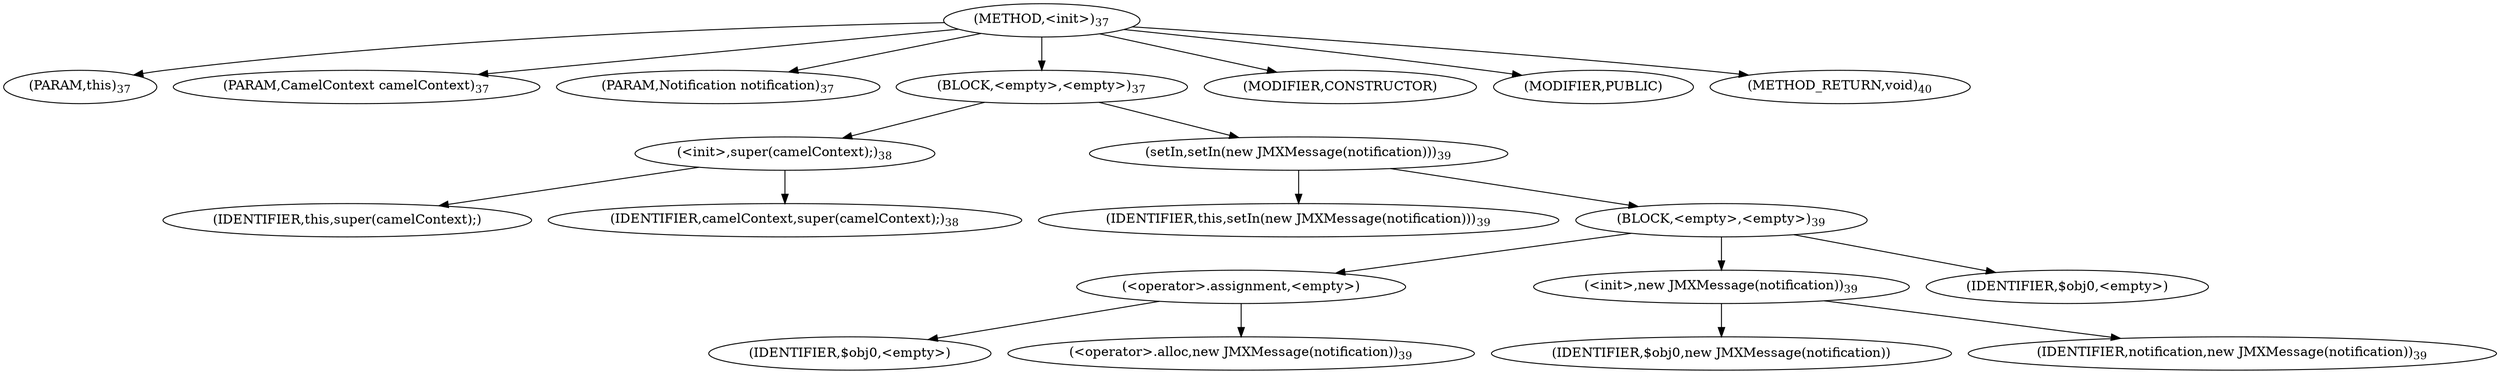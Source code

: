 digraph "&lt;init&gt;" {  
"8" [label = <(METHOD,&lt;init&gt;)<SUB>37</SUB>> ]
"4" [label = <(PARAM,this)<SUB>37</SUB>> ]
"9" [label = <(PARAM,CamelContext camelContext)<SUB>37</SUB>> ]
"10" [label = <(PARAM,Notification notification)<SUB>37</SUB>> ]
"11" [label = <(BLOCK,&lt;empty&gt;,&lt;empty&gt;)<SUB>37</SUB>> ]
"12" [label = <(&lt;init&gt;,super(camelContext);)<SUB>38</SUB>> ]
"3" [label = <(IDENTIFIER,this,super(camelContext);)> ]
"13" [label = <(IDENTIFIER,camelContext,super(camelContext);)<SUB>38</SUB>> ]
"14" [label = <(setIn,setIn(new JMXMessage(notification)))<SUB>39</SUB>> ]
"5" [label = <(IDENTIFIER,this,setIn(new JMXMessage(notification)))<SUB>39</SUB>> ]
"15" [label = <(BLOCK,&lt;empty&gt;,&lt;empty&gt;)<SUB>39</SUB>> ]
"16" [label = <(&lt;operator&gt;.assignment,&lt;empty&gt;)> ]
"17" [label = <(IDENTIFIER,$obj0,&lt;empty&gt;)> ]
"18" [label = <(&lt;operator&gt;.alloc,new JMXMessage(notification))<SUB>39</SUB>> ]
"19" [label = <(&lt;init&gt;,new JMXMessage(notification))<SUB>39</SUB>> ]
"20" [label = <(IDENTIFIER,$obj0,new JMXMessage(notification))> ]
"21" [label = <(IDENTIFIER,notification,new JMXMessage(notification))<SUB>39</SUB>> ]
"22" [label = <(IDENTIFIER,$obj0,&lt;empty&gt;)> ]
"23" [label = <(MODIFIER,CONSTRUCTOR)> ]
"24" [label = <(MODIFIER,PUBLIC)> ]
"25" [label = <(METHOD_RETURN,void)<SUB>40</SUB>> ]
  "8" -> "4" 
  "8" -> "9" 
  "8" -> "10" 
  "8" -> "11" 
  "8" -> "23" 
  "8" -> "24" 
  "8" -> "25" 
  "11" -> "12" 
  "11" -> "14" 
  "12" -> "3" 
  "12" -> "13" 
  "14" -> "5" 
  "14" -> "15" 
  "15" -> "16" 
  "15" -> "19" 
  "15" -> "22" 
  "16" -> "17" 
  "16" -> "18" 
  "19" -> "20" 
  "19" -> "21" 
}
